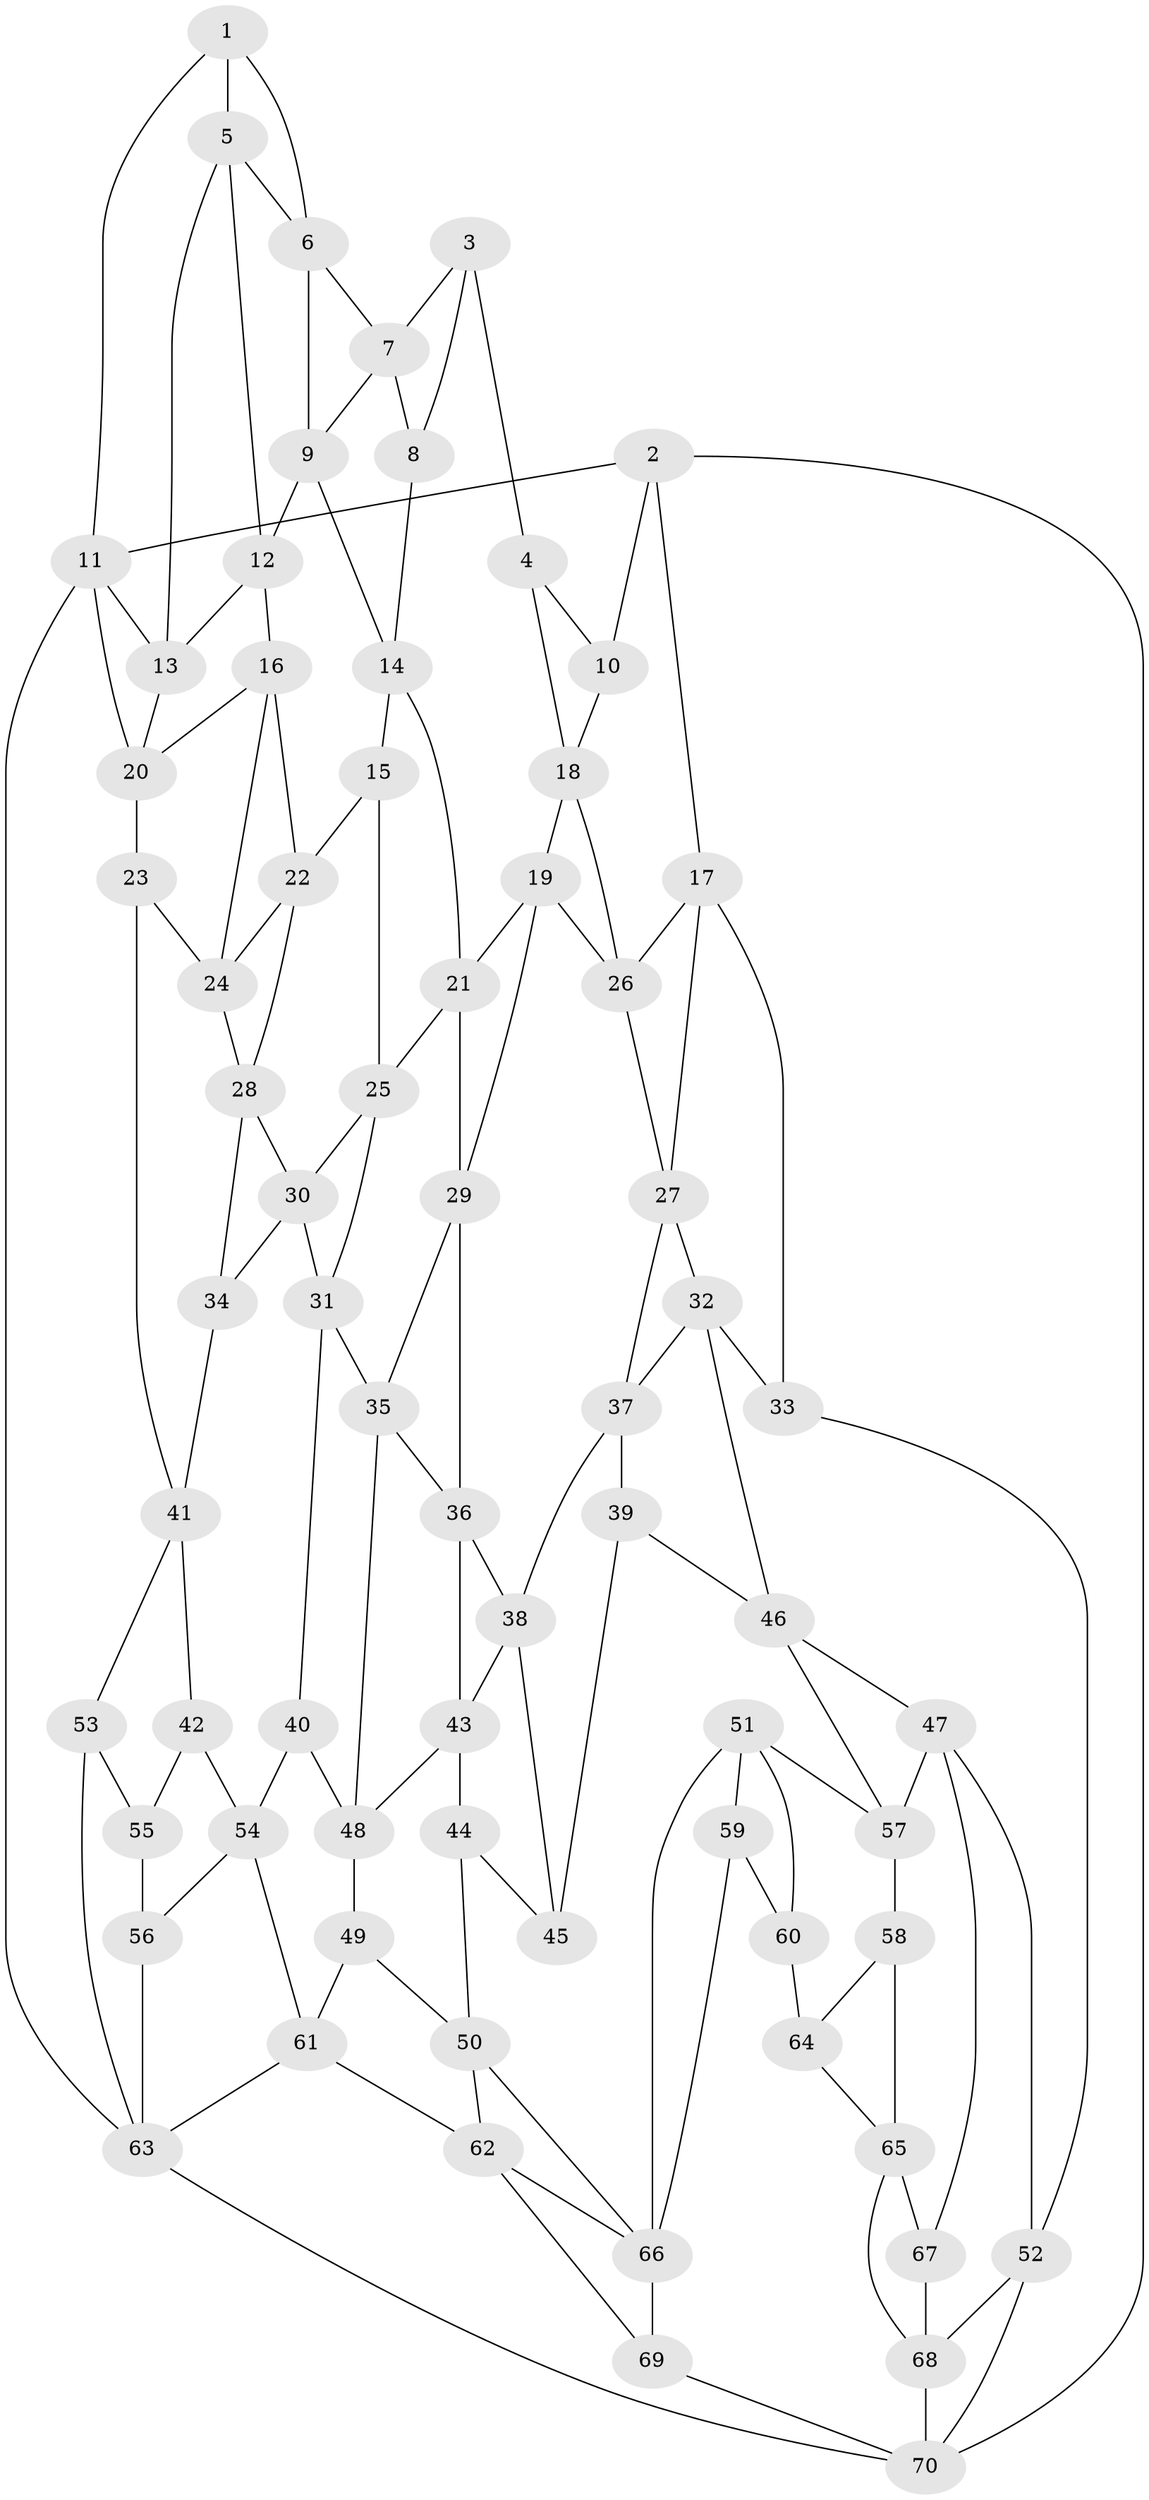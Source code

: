 // original degree distribution, {3: 0.014285714285714285, 4: 0.2571428571428571, 6: 0.24285714285714285, 5: 0.4857142857142857}
// Generated by graph-tools (version 1.1) at 2025/03/03/09/25 03:03:18]
// undirected, 70 vertices, 130 edges
graph export_dot {
graph [start="1"]
  node [color=gray90,style=filled];
  1;
  2;
  3;
  4;
  5;
  6;
  7;
  8;
  9;
  10;
  11;
  12;
  13;
  14;
  15;
  16;
  17;
  18;
  19;
  20;
  21;
  22;
  23;
  24;
  25;
  26;
  27;
  28;
  29;
  30;
  31;
  32;
  33;
  34;
  35;
  36;
  37;
  38;
  39;
  40;
  41;
  42;
  43;
  44;
  45;
  46;
  47;
  48;
  49;
  50;
  51;
  52;
  53;
  54;
  55;
  56;
  57;
  58;
  59;
  60;
  61;
  62;
  63;
  64;
  65;
  66;
  67;
  68;
  69;
  70;
  1 -- 5 [weight=1.0];
  1 -- 6 [weight=1.0];
  1 -- 11 [weight=1.0];
  2 -- 10 [weight=1.0];
  2 -- 11 [weight=1.0];
  2 -- 17 [weight=1.0];
  2 -- 70 [weight=1.0];
  3 -- 4 [weight=1.0];
  3 -- 7 [weight=1.0];
  3 -- 8 [weight=1.0];
  4 -- 10 [weight=1.0];
  4 -- 18 [weight=1.0];
  5 -- 6 [weight=1.0];
  5 -- 12 [weight=1.0];
  5 -- 13 [weight=1.0];
  6 -- 7 [weight=1.0];
  6 -- 9 [weight=1.0];
  7 -- 8 [weight=1.0];
  7 -- 9 [weight=1.0];
  8 -- 14 [weight=1.0];
  9 -- 12 [weight=1.0];
  9 -- 14 [weight=1.0];
  10 -- 18 [weight=1.0];
  11 -- 13 [weight=1.0];
  11 -- 20 [weight=1.0];
  11 -- 63 [weight=1.0];
  12 -- 13 [weight=1.0];
  12 -- 16 [weight=1.0];
  13 -- 20 [weight=1.0];
  14 -- 15 [weight=1.0];
  14 -- 21 [weight=1.0];
  15 -- 22 [weight=1.0];
  15 -- 25 [weight=1.0];
  16 -- 20 [weight=1.0];
  16 -- 22 [weight=1.0];
  16 -- 24 [weight=1.0];
  17 -- 26 [weight=1.0];
  17 -- 27 [weight=1.0];
  17 -- 33 [weight=1.0];
  18 -- 19 [weight=1.0];
  18 -- 26 [weight=1.0];
  19 -- 21 [weight=1.0];
  19 -- 26 [weight=1.0];
  19 -- 29 [weight=1.0];
  20 -- 23 [weight=1.0];
  21 -- 25 [weight=1.0];
  21 -- 29 [weight=1.0];
  22 -- 24 [weight=1.0];
  22 -- 28 [weight=1.0];
  23 -- 24 [weight=1.0];
  23 -- 41 [weight=1.0];
  24 -- 28 [weight=1.0];
  25 -- 30 [weight=1.0];
  25 -- 31 [weight=1.0];
  26 -- 27 [weight=1.0];
  27 -- 32 [weight=1.0];
  27 -- 37 [weight=1.0];
  28 -- 30 [weight=1.0];
  28 -- 34 [weight=1.0];
  29 -- 35 [weight=1.0];
  29 -- 36 [weight=1.0];
  30 -- 31 [weight=1.0];
  30 -- 34 [weight=1.0];
  31 -- 35 [weight=1.0];
  31 -- 40 [weight=1.0];
  32 -- 33 [weight=1.0];
  32 -- 37 [weight=1.0];
  32 -- 46 [weight=1.0];
  33 -- 52 [weight=1.0];
  34 -- 41 [weight=1.0];
  35 -- 36 [weight=1.0];
  35 -- 48 [weight=1.0];
  36 -- 38 [weight=1.0];
  36 -- 43 [weight=1.0];
  37 -- 38 [weight=1.0];
  37 -- 39 [weight=1.0];
  38 -- 43 [weight=1.0];
  38 -- 45 [weight=1.0];
  39 -- 45 [weight=2.0];
  39 -- 46 [weight=1.0];
  40 -- 48 [weight=1.0];
  40 -- 54 [weight=1.0];
  41 -- 42 [weight=1.0];
  41 -- 53 [weight=1.0];
  42 -- 54 [weight=1.0];
  42 -- 55 [weight=2.0];
  43 -- 44 [weight=1.0];
  43 -- 48 [weight=1.0];
  44 -- 45 [weight=1.0];
  44 -- 50 [weight=1.0];
  46 -- 47 [weight=1.0];
  46 -- 57 [weight=1.0];
  47 -- 52 [weight=1.0];
  47 -- 57 [weight=1.0];
  47 -- 67 [weight=1.0];
  48 -- 49 [weight=1.0];
  49 -- 50 [weight=1.0];
  49 -- 61 [weight=1.0];
  50 -- 62 [weight=1.0];
  50 -- 66 [weight=1.0];
  51 -- 57 [weight=1.0];
  51 -- 59 [weight=1.0];
  51 -- 60 [weight=1.0];
  51 -- 66 [weight=1.0];
  52 -- 68 [weight=1.0];
  52 -- 70 [weight=1.0];
  53 -- 55 [weight=2.0];
  53 -- 63 [weight=1.0];
  54 -- 56 [weight=1.0];
  54 -- 61 [weight=1.0];
  55 -- 56 [weight=2.0];
  56 -- 63 [weight=1.0];
  57 -- 58 [weight=1.0];
  58 -- 64 [weight=1.0];
  58 -- 65 [weight=2.0];
  59 -- 60 [weight=1.0];
  59 -- 66 [weight=2.0];
  60 -- 64 [weight=2.0];
  61 -- 62 [weight=1.0];
  61 -- 63 [weight=1.0];
  62 -- 66 [weight=1.0];
  62 -- 69 [weight=1.0];
  63 -- 70 [weight=1.0];
  64 -- 65 [weight=1.0];
  65 -- 67 [weight=2.0];
  65 -- 68 [weight=1.0];
  66 -- 69 [weight=1.0];
  67 -- 68 [weight=1.0];
  68 -- 70 [weight=1.0];
  69 -- 70 [weight=1.0];
}

